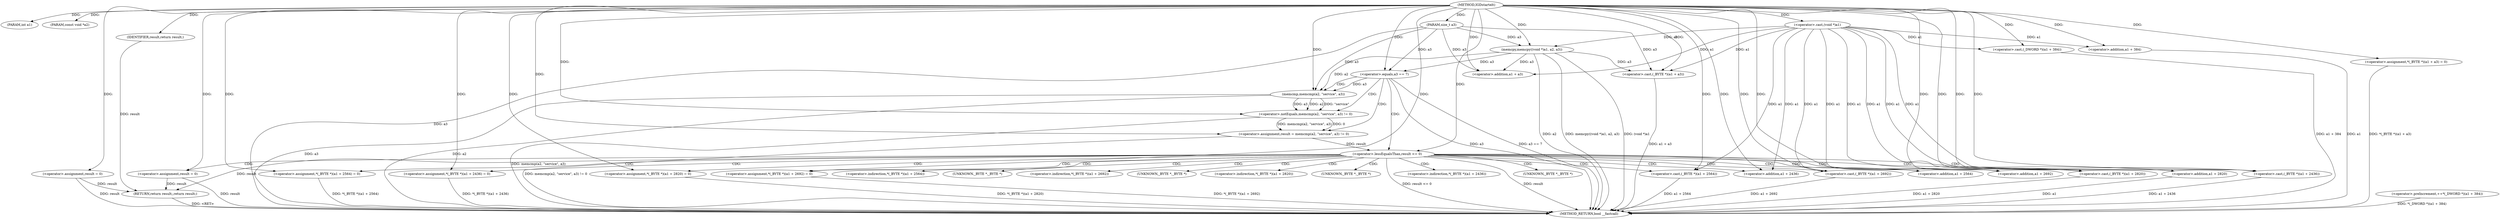 digraph IGDstartelt {  
"1000102" [label = "(METHOD,IGDstartelt)" ]
"1000187" [label = "(METHOD_RETURN,bool __fastcall)" ]
"1000103" [label = "(PARAM,int a1)" ]
"1000104" [label = "(PARAM,const void *a2)" ]
"1000105" [label = "(PARAM,size_t a3)" ]
"1000108" [label = "(memcpy,memcpy((void *)a1, a2, a3))" ]
"1000109" [label = "(<operator>.cast,(void *)a1)" ]
"1000114" [label = "(<operator>.assignment,result = 0)" ]
"1000117" [label = "(<operator>.assignment,*(_BYTE *)(a1 + a3) = 0)" ]
"1000119" [label = "(<operator>.cast,(_BYTE *)(a1 + a3))" ]
"1000121" [label = "(<operator>.addition,a1 + a3)" ]
"1000125" [label = "(<operator>.preIncrement,++*(_DWORD *)(a1 + 384))" ]
"1000127" [label = "(<operator>.cast,(_DWORD *)(a1 + 384))" ]
"1000129" [label = "(<operator>.addition,a1 + 384)" ]
"1000133" [label = "(<operator>.equals,a3 == 7)" ]
"1000137" [label = "(<operator>.assignment,result = memcmp(a2, \"service\", a3) != 0)" ]
"1000139" [label = "(<operator>.notEquals,memcmp(a2, \"service\", a3) != 0)" ]
"1000140" [label = "(memcmp,memcmp(a2, \"service\", a3))" ]
"1000146" [label = "(<operator>.lessEqualsThan,result <= 0)" ]
"1000150" [label = "(<operator>.assignment,result = 0)" ]
"1000153" [label = "(<operator>.assignment,*(_BYTE *)(a1 + 2436) = 0)" ]
"1000155" [label = "(<operator>.cast,(_BYTE *)(a1 + 2436))" ]
"1000157" [label = "(<operator>.addition,a1 + 2436)" ]
"1000161" [label = "(<operator>.assignment,*(_BYTE *)(a1 + 2564) = 0)" ]
"1000163" [label = "(<operator>.cast,(_BYTE *)(a1 + 2564))" ]
"1000165" [label = "(<operator>.addition,a1 + 2564)" ]
"1000169" [label = "(<operator>.assignment,*(_BYTE *)(a1 + 2692) = 0)" ]
"1000171" [label = "(<operator>.cast,(_BYTE *)(a1 + 2692))" ]
"1000173" [label = "(<operator>.addition,a1 + 2692)" ]
"1000177" [label = "(<operator>.assignment,*(_BYTE *)(a1 + 2820) = 0)" ]
"1000179" [label = "(<operator>.cast,(_BYTE *)(a1 + 2820))" ]
"1000181" [label = "(<operator>.addition,a1 + 2820)" ]
"1000185" [label = "(RETURN,return result;,return result;)" ]
"1000186" [label = "(IDENTIFIER,result,return result;)" ]
"1000154" [label = "(<operator>.indirection,*(_BYTE *)(a1 + 2436))" ]
"1000156" [label = "(UNKNOWN,_BYTE *,_BYTE *)" ]
"1000162" [label = "(<operator>.indirection,*(_BYTE *)(a1 + 2564))" ]
"1000164" [label = "(UNKNOWN,_BYTE *,_BYTE *)" ]
"1000170" [label = "(<operator>.indirection,*(_BYTE *)(a1 + 2692))" ]
"1000172" [label = "(UNKNOWN,_BYTE *,_BYTE *)" ]
"1000178" [label = "(<operator>.indirection,*(_BYTE *)(a1 + 2820))" ]
"1000180" [label = "(UNKNOWN,_BYTE *,_BYTE *)" ]
  "1000179" -> "1000187"  [ label = "DDG: a1 + 2820"] 
  "1000108" -> "1000187"  [ label = "DDG: (void *)a1"] 
  "1000119" -> "1000187"  [ label = "DDG: a1 + a3"] 
  "1000114" -> "1000187"  [ label = "DDG: result"] 
  "1000169" -> "1000187"  [ label = "DDG: *(_BYTE *)(a1 + 2692)"] 
  "1000139" -> "1000187"  [ label = "DDG: memcmp(a2, \"service\", a3)"] 
  "1000140" -> "1000187"  [ label = "DDG: a3"] 
  "1000137" -> "1000187"  [ label = "DDG: memcmp(a2, \"service\", a3) != 0"] 
  "1000117" -> "1000187"  [ label = "DDG: *(_BYTE *)(a1 + a3)"] 
  "1000105" -> "1000187"  [ label = "DDG: a3"] 
  "1000155" -> "1000187"  [ label = "DDG: a1 + 2436"] 
  "1000177" -> "1000187"  [ label = "DDG: *(_BYTE *)(a1 + 2820)"] 
  "1000129" -> "1000187"  [ label = "DDG: a1"] 
  "1000133" -> "1000187"  [ label = "DDG: a3"] 
  "1000133" -> "1000187"  [ label = "DDG: a3 == 7"] 
  "1000181" -> "1000187"  [ label = "DDG: a1"] 
  "1000146" -> "1000187"  [ label = "DDG: result"] 
  "1000140" -> "1000187"  [ label = "DDG: a2"] 
  "1000125" -> "1000187"  [ label = "DDG: *(_DWORD *)(a1 + 384)"] 
  "1000171" -> "1000187"  [ label = "DDG: a1 + 2692"] 
  "1000127" -> "1000187"  [ label = "DDG: a1 + 384"] 
  "1000108" -> "1000187"  [ label = "DDG: a2"] 
  "1000153" -> "1000187"  [ label = "DDG: *(_BYTE *)(a1 + 2436)"] 
  "1000146" -> "1000187"  [ label = "DDG: result <= 0"] 
  "1000108" -> "1000187"  [ label = "DDG: memcpy((void *)a1, a2, a3)"] 
  "1000163" -> "1000187"  [ label = "DDG: a1 + 2564"] 
  "1000161" -> "1000187"  [ label = "DDG: *(_BYTE *)(a1 + 2564)"] 
  "1000150" -> "1000187"  [ label = "DDG: result"] 
  "1000185" -> "1000187"  [ label = "DDG: <RET>"] 
  "1000102" -> "1000103"  [ label = "DDG: "] 
  "1000102" -> "1000104"  [ label = "DDG: "] 
  "1000102" -> "1000105"  [ label = "DDG: "] 
  "1000109" -> "1000108"  [ label = "DDG: a1"] 
  "1000102" -> "1000109"  [ label = "DDG: "] 
  "1000102" -> "1000108"  [ label = "DDG: "] 
  "1000105" -> "1000108"  [ label = "DDG: a3"] 
  "1000102" -> "1000114"  [ label = "DDG: "] 
  "1000102" -> "1000117"  [ label = "DDG: "] 
  "1000109" -> "1000119"  [ label = "DDG: a1"] 
  "1000102" -> "1000119"  [ label = "DDG: "] 
  "1000108" -> "1000119"  [ label = "DDG: a3"] 
  "1000105" -> "1000119"  [ label = "DDG: a3"] 
  "1000109" -> "1000121"  [ label = "DDG: a1"] 
  "1000102" -> "1000121"  [ label = "DDG: "] 
  "1000108" -> "1000121"  [ label = "DDG: a3"] 
  "1000105" -> "1000121"  [ label = "DDG: a3"] 
  "1000102" -> "1000127"  [ label = "DDG: "] 
  "1000109" -> "1000127"  [ label = "DDG: a1"] 
  "1000102" -> "1000129"  [ label = "DDG: "] 
  "1000109" -> "1000129"  [ label = "DDG: a1"] 
  "1000105" -> "1000133"  [ label = "DDG: a3"] 
  "1000102" -> "1000133"  [ label = "DDG: "] 
  "1000108" -> "1000133"  [ label = "DDG: a3"] 
  "1000139" -> "1000137"  [ label = "DDG: memcmp(a2, \"service\", a3)"] 
  "1000139" -> "1000137"  [ label = "DDG: 0"] 
  "1000102" -> "1000137"  [ label = "DDG: "] 
  "1000140" -> "1000139"  [ label = "DDG: a2"] 
  "1000140" -> "1000139"  [ label = "DDG: \"service\""] 
  "1000140" -> "1000139"  [ label = "DDG: a3"] 
  "1000108" -> "1000140"  [ label = "DDG: a2"] 
  "1000102" -> "1000140"  [ label = "DDG: "] 
  "1000133" -> "1000140"  [ label = "DDG: a3"] 
  "1000105" -> "1000140"  [ label = "DDG: a3"] 
  "1000102" -> "1000139"  [ label = "DDG: "] 
  "1000137" -> "1000146"  [ label = "DDG: result"] 
  "1000102" -> "1000146"  [ label = "DDG: "] 
  "1000102" -> "1000150"  [ label = "DDG: "] 
  "1000102" -> "1000153"  [ label = "DDG: "] 
  "1000102" -> "1000155"  [ label = "DDG: "] 
  "1000109" -> "1000155"  [ label = "DDG: a1"] 
  "1000102" -> "1000157"  [ label = "DDG: "] 
  "1000109" -> "1000157"  [ label = "DDG: a1"] 
  "1000102" -> "1000161"  [ label = "DDG: "] 
  "1000102" -> "1000163"  [ label = "DDG: "] 
  "1000109" -> "1000163"  [ label = "DDG: a1"] 
  "1000102" -> "1000165"  [ label = "DDG: "] 
  "1000109" -> "1000165"  [ label = "DDG: a1"] 
  "1000102" -> "1000169"  [ label = "DDG: "] 
  "1000102" -> "1000171"  [ label = "DDG: "] 
  "1000109" -> "1000171"  [ label = "DDG: a1"] 
  "1000102" -> "1000173"  [ label = "DDG: "] 
  "1000109" -> "1000173"  [ label = "DDG: a1"] 
  "1000102" -> "1000177"  [ label = "DDG: "] 
  "1000102" -> "1000179"  [ label = "DDG: "] 
  "1000109" -> "1000179"  [ label = "DDG: a1"] 
  "1000102" -> "1000181"  [ label = "DDG: "] 
  "1000109" -> "1000181"  [ label = "DDG: a1"] 
  "1000186" -> "1000185"  [ label = "DDG: result"] 
  "1000146" -> "1000185"  [ label = "DDG: result"] 
  "1000114" -> "1000185"  [ label = "DDG: result"] 
  "1000150" -> "1000185"  [ label = "DDG: result"] 
  "1000102" -> "1000186"  [ label = "DDG: "] 
  "1000133" -> "1000140"  [ label = "CDG: "] 
  "1000133" -> "1000139"  [ label = "CDG: "] 
  "1000133" -> "1000137"  [ label = "CDG: "] 
  "1000133" -> "1000146"  [ label = "CDG: "] 
  "1000146" -> "1000173"  [ label = "CDG: "] 
  "1000146" -> "1000172"  [ label = "CDG: "] 
  "1000146" -> "1000171"  [ label = "CDG: "] 
  "1000146" -> "1000170"  [ label = "CDG: "] 
  "1000146" -> "1000169"  [ label = "CDG: "] 
  "1000146" -> "1000165"  [ label = "CDG: "] 
  "1000146" -> "1000164"  [ label = "CDG: "] 
  "1000146" -> "1000163"  [ label = "CDG: "] 
  "1000146" -> "1000162"  [ label = "CDG: "] 
  "1000146" -> "1000161"  [ label = "CDG: "] 
  "1000146" -> "1000181"  [ label = "CDG: "] 
  "1000146" -> "1000180"  [ label = "CDG: "] 
  "1000146" -> "1000179"  [ label = "CDG: "] 
  "1000146" -> "1000178"  [ label = "CDG: "] 
  "1000146" -> "1000177"  [ label = "CDG: "] 
  "1000146" -> "1000157"  [ label = "CDG: "] 
  "1000146" -> "1000156"  [ label = "CDG: "] 
  "1000146" -> "1000155"  [ label = "CDG: "] 
  "1000146" -> "1000154"  [ label = "CDG: "] 
  "1000146" -> "1000153"  [ label = "CDG: "] 
  "1000146" -> "1000150"  [ label = "CDG: "] 
}
